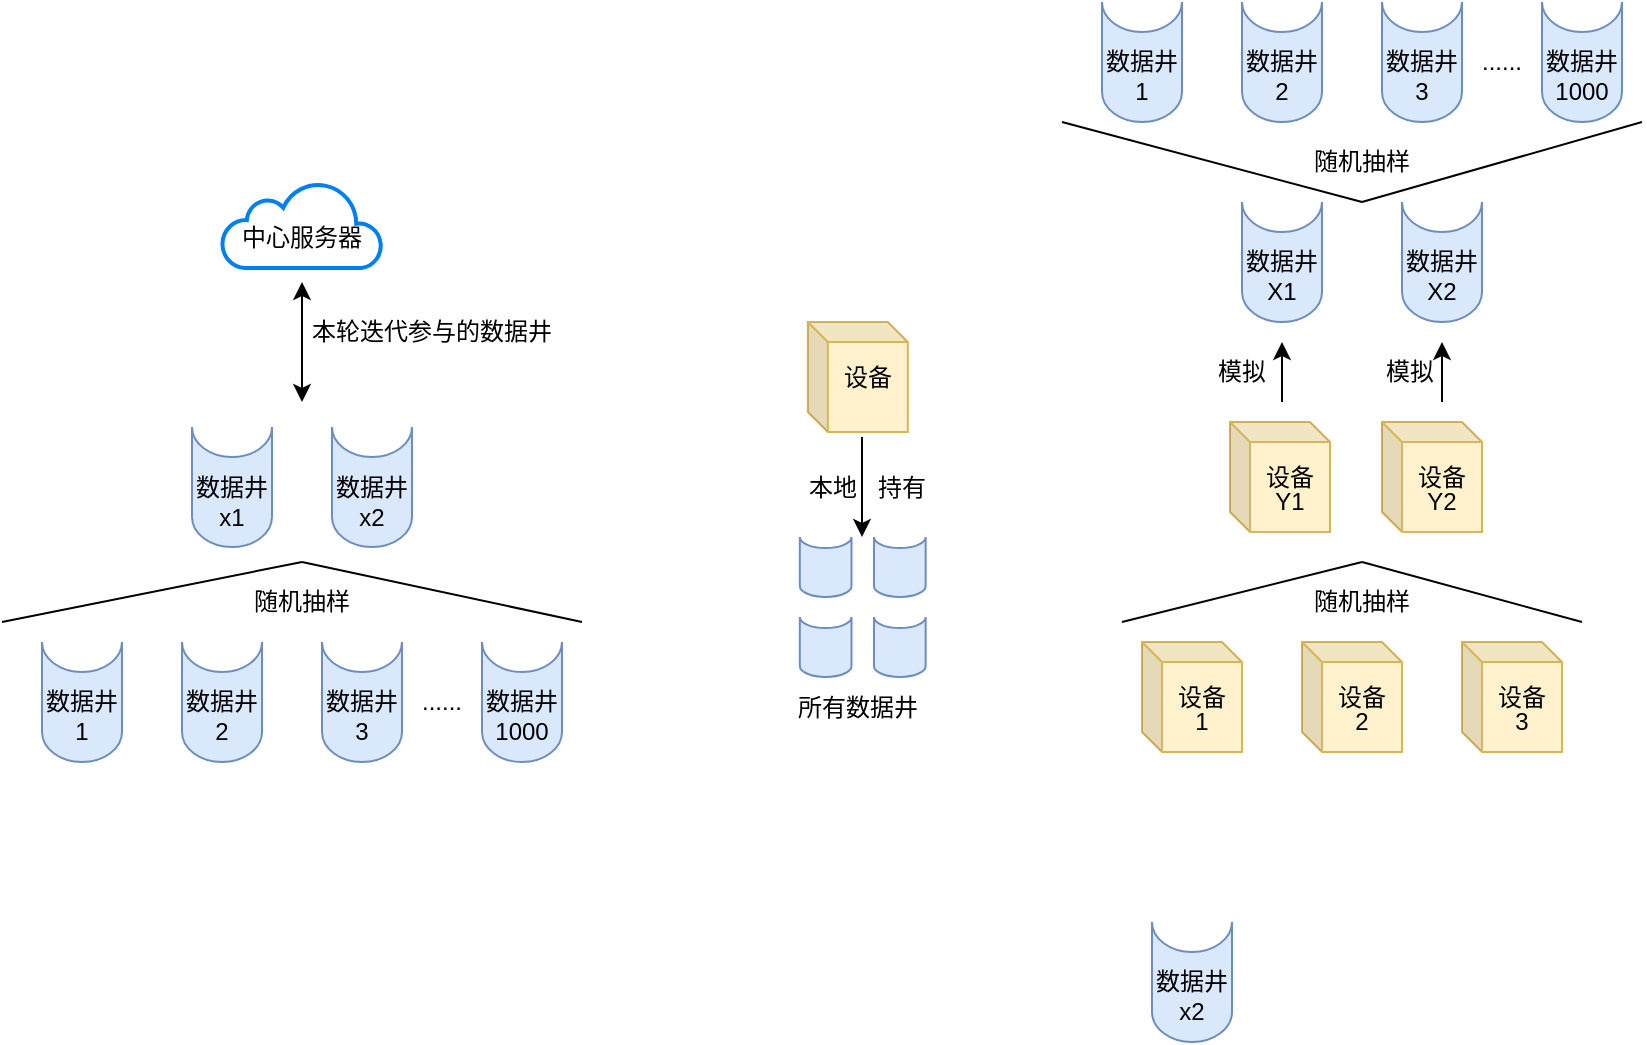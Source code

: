 <mxfile version="21.7.4" type="github">
  <diagram id="fN3Cbw2DqfhjiOd_NkiC" name="第 1 页">
    <mxGraphModel dx="1799" dy="522" grid="1" gridSize="10" guides="1" tooltips="1" connect="1" arrows="1" fold="1" page="1" pageScale="1" pageWidth="827" pageHeight="1169" math="0" shadow="0">
      <root>
        <mxCell id="0" />
        <mxCell id="1" parent="0" />
        <mxCell id="Ag0Fxl8VSpULCYmakODj-46" value="" style="group" vertex="1" connectable="0" parent="1">
          <mxGeometry x="285" y="510" width="60" height="60" as="geometry" />
        </mxCell>
        <mxCell id="Ag0Fxl8VSpULCYmakODj-47" value="" style="shape=cylinder3;whiteSpace=wrap;html=1;boundedLbl=1;backgroundOutline=1;size=15;lid=0;fillColor=#dae8fc;strokeColor=#6c8ebf;" vertex="1" parent="Ag0Fxl8VSpULCYmakODj-46">
          <mxGeometry x="10" width="40" height="60" as="geometry" />
        </mxCell>
        <mxCell id="Ag0Fxl8VSpULCYmakODj-48" value="数据井" style="text;html=1;strokeColor=none;fillColor=none;align=center;verticalAlign=middle;whiteSpace=wrap;rounded=0;" vertex="1" parent="Ag0Fxl8VSpULCYmakODj-46">
          <mxGeometry y="15" width="60" height="30" as="geometry" />
        </mxCell>
        <mxCell id="Ag0Fxl8VSpULCYmakODj-49" value="x2" style="text;html=1;strokeColor=none;fillColor=none;align=center;verticalAlign=middle;whiteSpace=wrap;rounded=0;" vertex="1" parent="Ag0Fxl8VSpULCYmakODj-46">
          <mxGeometry y="30" width="60" height="30" as="geometry" />
        </mxCell>
        <mxCell id="Ag0Fxl8VSpULCYmakODj-60" value="" style="group" vertex="1" connectable="0" parent="1">
          <mxGeometry x="370" y="370" width="60" height="55" as="geometry" />
        </mxCell>
        <mxCell id="Ag0Fxl8VSpULCYmakODj-61" value="" style="shape=cube;whiteSpace=wrap;html=1;boundedLbl=1;backgroundOutline=1;darkOpacity=0.05;darkOpacity2=0.1;size=10;fillColor=#fff2cc;strokeColor=#d6b656;" vertex="1" parent="Ag0Fxl8VSpULCYmakODj-60">
          <mxGeometry width="50" height="55" as="geometry" />
        </mxCell>
        <mxCell id="Ag0Fxl8VSpULCYmakODj-62" value="设备" style="text;html=1;strokeColor=none;fillColor=none;align=center;verticalAlign=middle;whiteSpace=wrap;rounded=0;" vertex="1" parent="Ag0Fxl8VSpULCYmakODj-60">
          <mxGeometry y="12.5" width="60" height="30" as="geometry" />
        </mxCell>
        <mxCell id="Ag0Fxl8VSpULCYmakODj-63" value="2" style="text;html=1;strokeColor=none;fillColor=none;align=center;verticalAlign=middle;whiteSpace=wrap;rounded=0;" vertex="1" parent="Ag0Fxl8VSpULCYmakODj-60">
          <mxGeometry y="25" width="60" height="30" as="geometry" />
        </mxCell>
        <mxCell id="Ag0Fxl8VSpULCYmakODj-66" value="" style="group" vertex="1" connectable="0" parent="1">
          <mxGeometry x="450" y="370" width="60" height="55" as="geometry" />
        </mxCell>
        <mxCell id="Ag0Fxl8VSpULCYmakODj-67" value="" style="shape=cube;whiteSpace=wrap;html=1;boundedLbl=1;backgroundOutline=1;darkOpacity=0.05;darkOpacity2=0.1;size=10;fillColor=#fff2cc;strokeColor=#d6b656;" vertex="1" parent="Ag0Fxl8VSpULCYmakODj-66">
          <mxGeometry width="50" height="55" as="geometry" />
        </mxCell>
        <mxCell id="Ag0Fxl8VSpULCYmakODj-68" value="设备" style="text;html=1;strokeColor=none;fillColor=none;align=center;verticalAlign=middle;whiteSpace=wrap;rounded=0;" vertex="1" parent="Ag0Fxl8VSpULCYmakODj-66">
          <mxGeometry y="12.5" width="60" height="30" as="geometry" />
        </mxCell>
        <mxCell id="Ag0Fxl8VSpULCYmakODj-69" value="3" style="text;html=1;strokeColor=none;fillColor=none;align=center;verticalAlign=middle;whiteSpace=wrap;rounded=0;" vertex="1" parent="Ag0Fxl8VSpULCYmakODj-66">
          <mxGeometry y="25" width="60" height="30" as="geometry" />
        </mxCell>
        <mxCell id="Ag0Fxl8VSpULCYmakODj-89" value="" style="group" vertex="1" connectable="0" parent="1">
          <mxGeometry x="100" y="210" width="82.91" height="207.5" as="geometry" />
        </mxCell>
        <mxCell id="Ag0Fxl8VSpULCYmakODj-10" value="" style="group" vertex="1" connectable="0" parent="Ag0Fxl8VSpULCYmakODj-89">
          <mxGeometry x="22.91" width="60" height="55" as="geometry" />
        </mxCell>
        <mxCell id="Ag0Fxl8VSpULCYmakODj-8" value="" style="shape=cube;whiteSpace=wrap;html=1;boundedLbl=1;backgroundOutline=1;darkOpacity=0.05;darkOpacity2=0.1;size=10;fillColor=#fff2cc;strokeColor=#d6b656;" vertex="1" parent="Ag0Fxl8VSpULCYmakODj-10">
          <mxGeometry width="50" height="55" as="geometry" />
        </mxCell>
        <mxCell id="Ag0Fxl8VSpULCYmakODj-7" value="设备" style="text;html=1;strokeColor=none;fillColor=none;align=center;verticalAlign=middle;whiteSpace=wrap;rounded=0;" vertex="1" parent="Ag0Fxl8VSpULCYmakODj-10">
          <mxGeometry y="12.5" width="60" height="30" as="geometry" />
        </mxCell>
        <mxCell id="Ag0Fxl8VSpULCYmakODj-85" value="" style="group" vertex="1" connectable="0" parent="Ag0Fxl8VSpULCYmakODj-89">
          <mxGeometry x="12.91" y="107.5" width="70" height="100" as="geometry" />
        </mxCell>
        <mxCell id="Ag0Fxl8VSpULCYmakODj-77" value="" style="shape=cylinder3;whiteSpace=wrap;html=1;boundedLbl=1;backgroundOutline=1;size=5.519;lid=0;fillColor=#dae8fc;strokeColor=#6c8ebf;" vertex="1" parent="Ag0Fxl8VSpULCYmakODj-85">
          <mxGeometry x="6" width="25.833" height="30" as="geometry" />
        </mxCell>
        <mxCell id="Ag0Fxl8VSpULCYmakODj-80" value="" style="shape=cylinder3;whiteSpace=wrap;html=1;boundedLbl=1;backgroundOutline=1;size=5.519;lid=0;fillColor=#dae8fc;strokeColor=#6c8ebf;" vertex="1" parent="Ag0Fxl8VSpULCYmakODj-85">
          <mxGeometry x="43.08" width="25.833" height="30" as="geometry" />
        </mxCell>
        <mxCell id="Ag0Fxl8VSpULCYmakODj-81" value="" style="shape=cylinder3;whiteSpace=wrap;html=1;boundedLbl=1;backgroundOutline=1;size=5.519;lid=0;fillColor=#dae8fc;strokeColor=#6c8ebf;" vertex="1" parent="Ag0Fxl8VSpULCYmakODj-85">
          <mxGeometry x="6" y="40" width="25.833" height="30" as="geometry" />
        </mxCell>
        <mxCell id="Ag0Fxl8VSpULCYmakODj-82" value="" style="shape=cylinder3;whiteSpace=wrap;html=1;boundedLbl=1;backgroundOutline=1;size=5.519;lid=0;fillColor=#dae8fc;strokeColor=#6c8ebf;" vertex="1" parent="Ag0Fxl8VSpULCYmakODj-85">
          <mxGeometry x="43.08" y="40" width="25.833" height="30" as="geometry" />
        </mxCell>
        <mxCell id="Ag0Fxl8VSpULCYmakODj-84" value="所有数据井" style="text;html=1;strokeColor=none;fillColor=none;align=center;verticalAlign=middle;whiteSpace=wrap;rounded=0;" vertex="1" parent="Ag0Fxl8VSpULCYmakODj-85">
          <mxGeometry y="70" width="70" height="30" as="geometry" />
        </mxCell>
        <mxCell id="Ag0Fxl8VSpULCYmakODj-86" value="" style="endArrow=classic;html=1;rounded=0;" edge="1" parent="Ag0Fxl8VSpULCYmakODj-89">
          <mxGeometry width="50" height="50" relative="1" as="geometry">
            <mxPoint x="50" y="57.5" as="sourcePoint" />
            <mxPoint x="50" y="107.5" as="targetPoint" />
          </mxGeometry>
        </mxCell>
        <mxCell id="Ag0Fxl8VSpULCYmakODj-87" value="持有" style="text;html=1;strokeColor=none;fillColor=none;align=center;verticalAlign=middle;whiteSpace=wrap;rounded=0;" vertex="1" parent="Ag0Fxl8VSpULCYmakODj-89">
          <mxGeometry x="40" y="67.5" width="60" height="30" as="geometry" />
        </mxCell>
        <mxCell id="Ag0Fxl8VSpULCYmakODj-91" value="本地" style="text;html=1;align=center;verticalAlign=middle;resizable=0;points=[];autosize=1;strokeColor=none;fillColor=none;" vertex="1" parent="Ag0Fxl8VSpULCYmakODj-89">
          <mxGeometry x="10" y="67.5" width="50" height="30" as="geometry" />
        </mxCell>
        <mxCell id="Ag0Fxl8VSpULCYmakODj-90" value="" style="group" vertex="1" connectable="0" parent="1">
          <mxGeometry x="-280" y="140" width="290" height="290" as="geometry" />
        </mxCell>
        <mxCell id="Ag0Fxl8VSpULCYmakODj-13" value="" style="group" vertex="1" connectable="0" parent="Ag0Fxl8VSpULCYmakODj-90">
          <mxGeometry x="110" width="80" height="43" as="geometry" />
        </mxCell>
        <mxCell id="Ag0Fxl8VSpULCYmakODj-11" value="" style="html=1;verticalLabelPosition=bottom;align=center;labelBackgroundColor=#ffffff;verticalAlign=top;strokeWidth=2;strokeColor=#0080F0;shadow=0;dashed=0;shape=mxgraph.ios7.icons.cloud;" vertex="1" parent="Ag0Fxl8VSpULCYmakODj-13">
          <mxGeometry width="80" height="43" as="geometry" />
        </mxCell>
        <mxCell id="Ag0Fxl8VSpULCYmakODj-12" value="中心服务器" style="text;html=1;strokeColor=none;fillColor=none;align=center;verticalAlign=middle;whiteSpace=wrap;rounded=0;" vertex="1" parent="Ag0Fxl8VSpULCYmakODj-13">
          <mxGeometry x="5" y="13" width="70" height="30" as="geometry" />
        </mxCell>
        <mxCell id="Ag0Fxl8VSpULCYmakODj-34" value="" style="group" vertex="1" connectable="0" parent="Ag0Fxl8VSpULCYmakODj-90">
          <mxGeometry x="10" y="230" width="280" height="60" as="geometry" />
        </mxCell>
        <mxCell id="Ag0Fxl8VSpULCYmakODj-5" value="" style="group" vertex="1" connectable="0" parent="Ag0Fxl8VSpULCYmakODj-34">
          <mxGeometry width="60" height="60" as="geometry" />
        </mxCell>
        <mxCell id="Ag0Fxl8VSpULCYmakODj-1" value="" style="shape=cylinder3;whiteSpace=wrap;html=1;boundedLbl=1;backgroundOutline=1;size=15;lid=0;fillColor=#dae8fc;strokeColor=#6c8ebf;" vertex="1" parent="Ag0Fxl8VSpULCYmakODj-5">
          <mxGeometry x="10" width="40" height="60" as="geometry" />
        </mxCell>
        <mxCell id="Ag0Fxl8VSpULCYmakODj-3" value="数据井" style="text;html=1;strokeColor=none;fillColor=none;align=center;verticalAlign=middle;whiteSpace=wrap;rounded=0;" vertex="1" parent="Ag0Fxl8VSpULCYmakODj-5">
          <mxGeometry y="15" width="60" height="30" as="geometry" />
        </mxCell>
        <mxCell id="Ag0Fxl8VSpULCYmakODj-4" value="1" style="text;html=1;strokeColor=none;fillColor=none;align=center;verticalAlign=middle;whiteSpace=wrap;rounded=0;" vertex="1" parent="Ag0Fxl8VSpULCYmakODj-5">
          <mxGeometry y="30" width="60" height="30" as="geometry" />
        </mxCell>
        <mxCell id="Ag0Fxl8VSpULCYmakODj-14" value="" style="group" vertex="1" connectable="0" parent="Ag0Fxl8VSpULCYmakODj-34">
          <mxGeometry x="70" width="60" height="60" as="geometry" />
        </mxCell>
        <mxCell id="Ag0Fxl8VSpULCYmakODj-15" value="" style="shape=cylinder3;whiteSpace=wrap;html=1;boundedLbl=1;backgroundOutline=1;size=15;lid=0;fillColor=#dae8fc;strokeColor=#6c8ebf;" vertex="1" parent="Ag0Fxl8VSpULCYmakODj-14">
          <mxGeometry x="10" width="40" height="60" as="geometry" />
        </mxCell>
        <mxCell id="Ag0Fxl8VSpULCYmakODj-16" value="数据井" style="text;html=1;strokeColor=none;fillColor=none;align=center;verticalAlign=middle;whiteSpace=wrap;rounded=0;" vertex="1" parent="Ag0Fxl8VSpULCYmakODj-14">
          <mxGeometry y="15" width="60" height="30" as="geometry" />
        </mxCell>
        <mxCell id="Ag0Fxl8VSpULCYmakODj-17" value="2" style="text;html=1;strokeColor=none;fillColor=none;align=center;verticalAlign=middle;whiteSpace=wrap;rounded=0;" vertex="1" parent="Ag0Fxl8VSpULCYmakODj-14">
          <mxGeometry y="30" width="60" height="30" as="geometry" />
        </mxCell>
        <mxCell id="Ag0Fxl8VSpULCYmakODj-18" value="" style="group" vertex="1" connectable="0" parent="Ag0Fxl8VSpULCYmakODj-34">
          <mxGeometry x="220" width="60" height="60" as="geometry" />
        </mxCell>
        <mxCell id="Ag0Fxl8VSpULCYmakODj-19" value="" style="shape=cylinder3;whiteSpace=wrap;html=1;boundedLbl=1;backgroundOutline=1;size=15;lid=0;fillColor=#dae8fc;strokeColor=#6c8ebf;" vertex="1" parent="Ag0Fxl8VSpULCYmakODj-18">
          <mxGeometry x="10" width="40" height="60" as="geometry" />
        </mxCell>
        <mxCell id="Ag0Fxl8VSpULCYmakODj-20" value="数据井" style="text;html=1;strokeColor=none;fillColor=none;align=center;verticalAlign=middle;whiteSpace=wrap;rounded=0;" vertex="1" parent="Ag0Fxl8VSpULCYmakODj-18">
          <mxGeometry y="15" width="60" height="30" as="geometry" />
        </mxCell>
        <mxCell id="Ag0Fxl8VSpULCYmakODj-21" value="1000" style="text;html=1;strokeColor=none;fillColor=none;align=center;verticalAlign=middle;whiteSpace=wrap;rounded=0;" vertex="1" parent="Ag0Fxl8VSpULCYmakODj-18">
          <mxGeometry y="30" width="60" height="30" as="geometry" />
        </mxCell>
        <mxCell id="Ag0Fxl8VSpULCYmakODj-22" value="......" style="text;html=1;strokeColor=none;fillColor=none;align=center;verticalAlign=middle;whiteSpace=wrap;rounded=0;" vertex="1" parent="Ag0Fxl8VSpULCYmakODj-34">
          <mxGeometry x="180" y="15" width="60" height="30" as="geometry" />
        </mxCell>
        <mxCell id="Ag0Fxl8VSpULCYmakODj-29" value="" style="group" vertex="1" connectable="0" parent="Ag0Fxl8VSpULCYmakODj-34">
          <mxGeometry x="140" width="60" height="60" as="geometry" />
        </mxCell>
        <mxCell id="Ag0Fxl8VSpULCYmakODj-30" value="" style="shape=cylinder3;whiteSpace=wrap;html=1;boundedLbl=1;backgroundOutline=1;size=15;lid=0;fillColor=#dae8fc;strokeColor=#6c8ebf;" vertex="1" parent="Ag0Fxl8VSpULCYmakODj-29">
          <mxGeometry x="10" width="40" height="60" as="geometry" />
        </mxCell>
        <mxCell id="Ag0Fxl8VSpULCYmakODj-31" value="数据井" style="text;html=1;strokeColor=none;fillColor=none;align=center;verticalAlign=middle;whiteSpace=wrap;rounded=0;" vertex="1" parent="Ag0Fxl8VSpULCYmakODj-29">
          <mxGeometry y="15" width="60" height="30" as="geometry" />
        </mxCell>
        <mxCell id="Ag0Fxl8VSpULCYmakODj-32" value="3" style="text;html=1;strokeColor=none;fillColor=none;align=center;verticalAlign=middle;whiteSpace=wrap;rounded=0;" vertex="1" parent="Ag0Fxl8VSpULCYmakODj-29">
          <mxGeometry y="30" width="60" height="30" as="geometry" />
        </mxCell>
        <mxCell id="Ag0Fxl8VSpULCYmakODj-35" value="" style="endArrow=none;html=1;rounded=0;" edge="1" parent="Ag0Fxl8VSpULCYmakODj-90">
          <mxGeometry width="50" height="50" relative="1" as="geometry">
            <mxPoint x="150" y="190" as="sourcePoint" />
            <mxPoint x="290" y="220" as="targetPoint" />
          </mxGeometry>
        </mxCell>
        <mxCell id="Ag0Fxl8VSpULCYmakODj-40" value="" style="endArrow=none;html=1;rounded=0;" edge="1" parent="Ag0Fxl8VSpULCYmakODj-90">
          <mxGeometry width="50" height="50" relative="1" as="geometry">
            <mxPoint x="150" y="190" as="sourcePoint" />
            <mxPoint y="220" as="targetPoint" />
          </mxGeometry>
        </mxCell>
        <mxCell id="Ag0Fxl8VSpULCYmakODj-56" value="随机抽样" style="text;html=1;strokeColor=none;fillColor=none;align=center;verticalAlign=middle;whiteSpace=wrap;rounded=0;" vertex="1" parent="Ag0Fxl8VSpULCYmakODj-90">
          <mxGeometry x="120" y="195" width="60" height="30" as="geometry" />
        </mxCell>
        <mxCell id="Ag0Fxl8VSpULCYmakODj-58" value="" style="endArrow=classic;startArrow=classic;html=1;rounded=0;" edge="1" parent="Ag0Fxl8VSpULCYmakODj-90">
          <mxGeometry width="50" height="50" relative="1" as="geometry">
            <mxPoint x="150" y="110" as="sourcePoint" />
            <mxPoint x="150" y="50" as="targetPoint" />
          </mxGeometry>
        </mxCell>
        <mxCell id="Ag0Fxl8VSpULCYmakODj-59" value="本轮迭代参与的数据井" style="text;html=1;strokeColor=none;fillColor=none;align=center;verticalAlign=middle;whiteSpace=wrap;rounded=0;" vertex="1" parent="Ag0Fxl8VSpULCYmakODj-90">
          <mxGeometry x="150" y="60" width="130" height="30" as="geometry" />
        </mxCell>
        <mxCell id="Ag0Fxl8VSpULCYmakODj-65" value="" style="group" vertex="1" connectable="0" parent="Ag0Fxl8VSpULCYmakODj-90">
          <mxGeometry x="85" y="122.5" width="130" height="60" as="geometry" />
        </mxCell>
        <mxCell id="Ag0Fxl8VSpULCYmakODj-24" value="" style="group" vertex="1" connectable="0" parent="Ag0Fxl8VSpULCYmakODj-65">
          <mxGeometry width="60" height="60" as="geometry" />
        </mxCell>
        <mxCell id="Ag0Fxl8VSpULCYmakODj-25" value="" style="shape=cylinder3;whiteSpace=wrap;html=1;boundedLbl=1;backgroundOutline=1;size=15;lid=0;fillColor=#dae8fc;strokeColor=#6c8ebf;" vertex="1" parent="Ag0Fxl8VSpULCYmakODj-24">
          <mxGeometry x="10" width="40" height="60" as="geometry" />
        </mxCell>
        <mxCell id="Ag0Fxl8VSpULCYmakODj-26" value="数据井" style="text;html=1;strokeColor=none;fillColor=none;align=center;verticalAlign=middle;whiteSpace=wrap;rounded=0;" vertex="1" parent="Ag0Fxl8VSpULCYmakODj-24">
          <mxGeometry y="15" width="60" height="30" as="geometry" />
        </mxCell>
        <mxCell id="Ag0Fxl8VSpULCYmakODj-27" value="x1" style="text;html=1;strokeColor=none;fillColor=none;align=center;verticalAlign=middle;whiteSpace=wrap;rounded=0;" vertex="1" parent="Ag0Fxl8VSpULCYmakODj-24">
          <mxGeometry y="30" width="60" height="30" as="geometry" />
        </mxCell>
        <mxCell id="Ag0Fxl8VSpULCYmakODj-41" value="" style="group" vertex="1" connectable="0" parent="Ag0Fxl8VSpULCYmakODj-65">
          <mxGeometry x="70" width="60" height="60" as="geometry" />
        </mxCell>
        <mxCell id="Ag0Fxl8VSpULCYmakODj-42" value="" style="shape=cylinder3;whiteSpace=wrap;html=1;boundedLbl=1;backgroundOutline=1;size=15;lid=0;fillColor=#dae8fc;strokeColor=#6c8ebf;" vertex="1" parent="Ag0Fxl8VSpULCYmakODj-41">
          <mxGeometry x="10" width="40" height="60" as="geometry" />
        </mxCell>
        <mxCell id="Ag0Fxl8VSpULCYmakODj-43" value="数据井" style="text;html=1;strokeColor=none;fillColor=none;align=center;verticalAlign=middle;whiteSpace=wrap;rounded=0;" vertex="1" parent="Ag0Fxl8VSpULCYmakODj-41">
          <mxGeometry y="15" width="60" height="30" as="geometry" />
        </mxCell>
        <mxCell id="Ag0Fxl8VSpULCYmakODj-44" value="x2" style="text;html=1;strokeColor=none;fillColor=none;align=center;verticalAlign=middle;whiteSpace=wrap;rounded=0;" vertex="1" parent="Ag0Fxl8VSpULCYmakODj-41">
          <mxGeometry y="30" width="60" height="30" as="geometry" />
        </mxCell>
        <mxCell id="Ag0Fxl8VSpULCYmakODj-97" value="" style="group" vertex="1" connectable="0" parent="1">
          <mxGeometry x="290" y="370" width="60" height="55" as="geometry" />
        </mxCell>
        <mxCell id="Ag0Fxl8VSpULCYmakODj-98" value="" style="shape=cube;whiteSpace=wrap;html=1;boundedLbl=1;backgroundOutline=1;darkOpacity=0.05;darkOpacity2=0.1;size=10;fillColor=#fff2cc;strokeColor=#d6b656;" vertex="1" parent="Ag0Fxl8VSpULCYmakODj-97">
          <mxGeometry width="50" height="55" as="geometry" />
        </mxCell>
        <mxCell id="Ag0Fxl8VSpULCYmakODj-99" value="设备" style="text;html=1;strokeColor=none;fillColor=none;align=center;verticalAlign=middle;whiteSpace=wrap;rounded=0;" vertex="1" parent="Ag0Fxl8VSpULCYmakODj-97">
          <mxGeometry y="12.5" width="60" height="30" as="geometry" />
        </mxCell>
        <mxCell id="Ag0Fxl8VSpULCYmakODj-100" value="1" style="text;html=1;strokeColor=none;fillColor=none;align=center;verticalAlign=middle;whiteSpace=wrap;rounded=0;" vertex="1" parent="Ag0Fxl8VSpULCYmakODj-97">
          <mxGeometry y="25" width="60" height="30" as="geometry" />
        </mxCell>
        <mxCell id="Ag0Fxl8VSpULCYmakODj-101" value="" style="endArrow=none;html=1;rounded=0;" edge="1" parent="1">
          <mxGeometry width="50" height="50" relative="1" as="geometry">
            <mxPoint x="400" y="330" as="sourcePoint" />
            <mxPoint x="510" y="360" as="targetPoint" />
          </mxGeometry>
        </mxCell>
        <mxCell id="Ag0Fxl8VSpULCYmakODj-102" value="" style="endArrow=none;html=1;rounded=0;" edge="1" parent="1">
          <mxGeometry width="50" height="50" relative="1" as="geometry">
            <mxPoint x="400" y="330" as="sourcePoint" />
            <mxPoint x="280" y="360" as="targetPoint" />
          </mxGeometry>
        </mxCell>
        <mxCell id="Ag0Fxl8VSpULCYmakODj-103" value="随机抽样" style="text;html=1;strokeColor=none;fillColor=none;align=center;verticalAlign=middle;whiteSpace=wrap;rounded=0;" vertex="1" parent="1">
          <mxGeometry x="370" y="335" width="60" height="30" as="geometry" />
        </mxCell>
        <mxCell id="Ag0Fxl8VSpULCYmakODj-104" value="" style="group" vertex="1" connectable="0" parent="1">
          <mxGeometry x="410" y="260" width="60" height="55" as="geometry" />
        </mxCell>
        <mxCell id="Ag0Fxl8VSpULCYmakODj-105" value="" style="shape=cube;whiteSpace=wrap;html=1;boundedLbl=1;backgroundOutline=1;darkOpacity=0.05;darkOpacity2=0.1;size=10;fillColor=#fff2cc;strokeColor=#d6b656;" vertex="1" parent="Ag0Fxl8VSpULCYmakODj-104">
          <mxGeometry width="50" height="55" as="geometry" />
        </mxCell>
        <mxCell id="Ag0Fxl8VSpULCYmakODj-106" value="设备" style="text;html=1;strokeColor=none;fillColor=none;align=center;verticalAlign=middle;whiteSpace=wrap;rounded=0;" vertex="1" parent="Ag0Fxl8VSpULCYmakODj-104">
          <mxGeometry y="12.5" width="60" height="30" as="geometry" />
        </mxCell>
        <mxCell id="Ag0Fxl8VSpULCYmakODj-107" value="Y2" style="text;html=1;strokeColor=none;fillColor=none;align=center;verticalAlign=middle;whiteSpace=wrap;rounded=0;" vertex="1" parent="Ag0Fxl8VSpULCYmakODj-104">
          <mxGeometry y="25" width="60" height="30" as="geometry" />
        </mxCell>
        <mxCell id="Ag0Fxl8VSpULCYmakODj-108" value="" style="group" vertex="1" connectable="0" parent="1">
          <mxGeometry x="334" y="260" width="60" height="55" as="geometry" />
        </mxCell>
        <mxCell id="Ag0Fxl8VSpULCYmakODj-109" value="" style="shape=cube;whiteSpace=wrap;html=1;boundedLbl=1;backgroundOutline=1;darkOpacity=0.05;darkOpacity2=0.1;size=10;fillColor=#fff2cc;strokeColor=#d6b656;" vertex="1" parent="Ag0Fxl8VSpULCYmakODj-108">
          <mxGeometry width="50" height="55" as="geometry" />
        </mxCell>
        <mxCell id="Ag0Fxl8VSpULCYmakODj-110" value="设备" style="text;html=1;strokeColor=none;fillColor=none;align=center;verticalAlign=middle;whiteSpace=wrap;rounded=0;" vertex="1" parent="Ag0Fxl8VSpULCYmakODj-108">
          <mxGeometry y="12.5" width="60" height="30" as="geometry" />
        </mxCell>
        <mxCell id="Ag0Fxl8VSpULCYmakODj-111" value="Y1" style="text;html=1;strokeColor=none;fillColor=none;align=center;verticalAlign=middle;whiteSpace=wrap;rounded=0;" vertex="1" parent="Ag0Fxl8VSpULCYmakODj-108">
          <mxGeometry y="25" width="60" height="30" as="geometry" />
        </mxCell>
        <mxCell id="Ag0Fxl8VSpULCYmakODj-112" value="" style="endArrow=classic;html=1;rounded=0;" edge="1" parent="1">
          <mxGeometry width="50" height="50" relative="1" as="geometry">
            <mxPoint x="360" y="250" as="sourcePoint" />
            <mxPoint x="360" y="220" as="targetPoint" />
          </mxGeometry>
        </mxCell>
        <mxCell id="Ag0Fxl8VSpULCYmakODj-127" value="" style="group" vertex="1" connectable="0" parent="1">
          <mxGeometry x="330" y="150" width="60" height="60" as="geometry" />
        </mxCell>
        <mxCell id="Ag0Fxl8VSpULCYmakODj-128" value="" style="shape=cylinder3;whiteSpace=wrap;html=1;boundedLbl=1;backgroundOutline=1;size=15;lid=0;fillColor=#dae8fc;strokeColor=#6c8ebf;" vertex="1" parent="Ag0Fxl8VSpULCYmakODj-127">
          <mxGeometry x="10" width="40" height="60" as="geometry" />
        </mxCell>
        <mxCell id="Ag0Fxl8VSpULCYmakODj-129" value="数据井" style="text;html=1;strokeColor=none;fillColor=none;align=center;verticalAlign=middle;whiteSpace=wrap;rounded=0;" vertex="1" parent="Ag0Fxl8VSpULCYmakODj-127">
          <mxGeometry y="15" width="60" height="30" as="geometry" />
        </mxCell>
        <mxCell id="Ag0Fxl8VSpULCYmakODj-130" value="X1" style="text;html=1;strokeColor=none;fillColor=none;align=center;verticalAlign=middle;whiteSpace=wrap;rounded=0;" vertex="1" parent="Ag0Fxl8VSpULCYmakODj-127">
          <mxGeometry y="30" width="60" height="30" as="geometry" />
        </mxCell>
        <mxCell id="Ag0Fxl8VSpULCYmakODj-131" value="模拟" style="text;html=1;strokeColor=none;fillColor=none;align=center;verticalAlign=middle;whiteSpace=wrap;rounded=0;" vertex="1" parent="1">
          <mxGeometry x="310" y="220" width="60" height="30" as="geometry" />
        </mxCell>
        <mxCell id="Ag0Fxl8VSpULCYmakODj-134" value="" style="endArrow=classic;html=1;rounded=0;" edge="1" parent="1">
          <mxGeometry width="50" height="50" relative="1" as="geometry">
            <mxPoint x="440" y="250" as="sourcePoint" />
            <mxPoint x="440" y="220" as="targetPoint" />
          </mxGeometry>
        </mxCell>
        <mxCell id="Ag0Fxl8VSpULCYmakODj-135" value="" style="group" vertex="1" connectable="0" parent="1">
          <mxGeometry x="410" y="150" width="60" height="60" as="geometry" />
        </mxCell>
        <mxCell id="Ag0Fxl8VSpULCYmakODj-136" value="" style="shape=cylinder3;whiteSpace=wrap;html=1;boundedLbl=1;backgroundOutline=1;size=15;lid=0;fillColor=#dae8fc;strokeColor=#6c8ebf;" vertex="1" parent="Ag0Fxl8VSpULCYmakODj-135">
          <mxGeometry x="10" width="40" height="60" as="geometry" />
        </mxCell>
        <mxCell id="Ag0Fxl8VSpULCYmakODj-137" value="数据井" style="text;html=1;strokeColor=none;fillColor=none;align=center;verticalAlign=middle;whiteSpace=wrap;rounded=0;" vertex="1" parent="Ag0Fxl8VSpULCYmakODj-135">
          <mxGeometry y="15" width="60" height="30" as="geometry" />
        </mxCell>
        <mxCell id="Ag0Fxl8VSpULCYmakODj-138" value="X2" style="text;html=1;strokeColor=none;fillColor=none;align=center;verticalAlign=middle;whiteSpace=wrap;rounded=0;" vertex="1" parent="Ag0Fxl8VSpULCYmakODj-135">
          <mxGeometry y="30" width="60" height="30" as="geometry" />
        </mxCell>
        <mxCell id="Ag0Fxl8VSpULCYmakODj-139" value="模拟" style="text;html=1;strokeColor=none;fillColor=none;align=center;verticalAlign=middle;whiteSpace=wrap;rounded=0;" vertex="1" parent="1">
          <mxGeometry x="394" y="220" width="60" height="30" as="geometry" />
        </mxCell>
        <mxCell id="Ag0Fxl8VSpULCYmakODj-140" value="" style="group" vertex="1" connectable="0" parent="1">
          <mxGeometry x="260" y="50" width="280" height="60" as="geometry" />
        </mxCell>
        <mxCell id="Ag0Fxl8VSpULCYmakODj-141" value="" style="group" vertex="1" connectable="0" parent="Ag0Fxl8VSpULCYmakODj-140">
          <mxGeometry width="60" height="60" as="geometry" />
        </mxCell>
        <mxCell id="Ag0Fxl8VSpULCYmakODj-142" value="" style="shape=cylinder3;whiteSpace=wrap;html=1;boundedLbl=1;backgroundOutline=1;size=15;lid=0;fillColor=#dae8fc;strokeColor=#6c8ebf;" vertex="1" parent="Ag0Fxl8VSpULCYmakODj-141">
          <mxGeometry x="10" width="40" height="60" as="geometry" />
        </mxCell>
        <mxCell id="Ag0Fxl8VSpULCYmakODj-143" value="数据井" style="text;html=1;strokeColor=none;fillColor=none;align=center;verticalAlign=middle;whiteSpace=wrap;rounded=0;" vertex="1" parent="Ag0Fxl8VSpULCYmakODj-141">
          <mxGeometry y="15" width="60" height="30" as="geometry" />
        </mxCell>
        <mxCell id="Ag0Fxl8VSpULCYmakODj-144" value="1" style="text;html=1;strokeColor=none;fillColor=none;align=center;verticalAlign=middle;whiteSpace=wrap;rounded=0;" vertex="1" parent="Ag0Fxl8VSpULCYmakODj-141">
          <mxGeometry y="30" width="60" height="30" as="geometry" />
        </mxCell>
        <mxCell id="Ag0Fxl8VSpULCYmakODj-145" value="" style="group" vertex="1" connectable="0" parent="Ag0Fxl8VSpULCYmakODj-140">
          <mxGeometry x="70" width="60" height="60" as="geometry" />
        </mxCell>
        <mxCell id="Ag0Fxl8VSpULCYmakODj-146" value="" style="shape=cylinder3;whiteSpace=wrap;html=1;boundedLbl=1;backgroundOutline=1;size=15;lid=0;fillColor=#dae8fc;strokeColor=#6c8ebf;" vertex="1" parent="Ag0Fxl8VSpULCYmakODj-145">
          <mxGeometry x="10" width="40" height="60" as="geometry" />
        </mxCell>
        <mxCell id="Ag0Fxl8VSpULCYmakODj-147" value="数据井" style="text;html=1;strokeColor=none;fillColor=none;align=center;verticalAlign=middle;whiteSpace=wrap;rounded=0;" vertex="1" parent="Ag0Fxl8VSpULCYmakODj-145">
          <mxGeometry y="15" width="60" height="30" as="geometry" />
        </mxCell>
        <mxCell id="Ag0Fxl8VSpULCYmakODj-148" value="2" style="text;html=1;strokeColor=none;fillColor=none;align=center;verticalAlign=middle;whiteSpace=wrap;rounded=0;" vertex="1" parent="Ag0Fxl8VSpULCYmakODj-145">
          <mxGeometry y="30" width="60" height="30" as="geometry" />
        </mxCell>
        <mxCell id="Ag0Fxl8VSpULCYmakODj-149" value="" style="group" vertex="1" connectable="0" parent="Ag0Fxl8VSpULCYmakODj-140">
          <mxGeometry x="220" width="60" height="60" as="geometry" />
        </mxCell>
        <mxCell id="Ag0Fxl8VSpULCYmakODj-150" value="" style="shape=cylinder3;whiteSpace=wrap;html=1;boundedLbl=1;backgroundOutline=1;size=15;lid=0;fillColor=#dae8fc;strokeColor=#6c8ebf;" vertex="1" parent="Ag0Fxl8VSpULCYmakODj-149">
          <mxGeometry x="10" width="40" height="60" as="geometry" />
        </mxCell>
        <mxCell id="Ag0Fxl8VSpULCYmakODj-151" value="数据井" style="text;html=1;strokeColor=none;fillColor=none;align=center;verticalAlign=middle;whiteSpace=wrap;rounded=0;" vertex="1" parent="Ag0Fxl8VSpULCYmakODj-149">
          <mxGeometry y="15" width="60" height="30" as="geometry" />
        </mxCell>
        <mxCell id="Ag0Fxl8VSpULCYmakODj-152" value="1000" style="text;html=1;strokeColor=none;fillColor=none;align=center;verticalAlign=middle;whiteSpace=wrap;rounded=0;" vertex="1" parent="Ag0Fxl8VSpULCYmakODj-149">
          <mxGeometry y="30" width="60" height="30" as="geometry" />
        </mxCell>
        <mxCell id="Ag0Fxl8VSpULCYmakODj-153" value="......" style="text;html=1;strokeColor=none;fillColor=none;align=center;verticalAlign=middle;whiteSpace=wrap;rounded=0;" vertex="1" parent="Ag0Fxl8VSpULCYmakODj-140">
          <mxGeometry x="180" y="15" width="60" height="30" as="geometry" />
        </mxCell>
        <mxCell id="Ag0Fxl8VSpULCYmakODj-154" value="" style="group" vertex="1" connectable="0" parent="Ag0Fxl8VSpULCYmakODj-140">
          <mxGeometry x="140" width="60" height="60" as="geometry" />
        </mxCell>
        <mxCell id="Ag0Fxl8VSpULCYmakODj-155" value="" style="shape=cylinder3;whiteSpace=wrap;html=1;boundedLbl=1;backgroundOutline=1;size=15;lid=0;fillColor=#dae8fc;strokeColor=#6c8ebf;" vertex="1" parent="Ag0Fxl8VSpULCYmakODj-154">
          <mxGeometry x="10" width="40" height="60" as="geometry" />
        </mxCell>
        <mxCell id="Ag0Fxl8VSpULCYmakODj-156" value="数据井" style="text;html=1;strokeColor=none;fillColor=none;align=center;verticalAlign=middle;whiteSpace=wrap;rounded=0;" vertex="1" parent="Ag0Fxl8VSpULCYmakODj-154">
          <mxGeometry y="15" width="60" height="30" as="geometry" />
        </mxCell>
        <mxCell id="Ag0Fxl8VSpULCYmakODj-157" value="3" style="text;html=1;strokeColor=none;fillColor=none;align=center;verticalAlign=middle;whiteSpace=wrap;rounded=0;" vertex="1" parent="Ag0Fxl8VSpULCYmakODj-154">
          <mxGeometry y="30" width="60" height="30" as="geometry" />
        </mxCell>
        <mxCell id="Ag0Fxl8VSpULCYmakODj-158" value="" style="endArrow=none;html=1;rounded=0;entryX=1;entryY=1;entryDx=0;entryDy=0;" edge="1" parent="1" target="Ag0Fxl8VSpULCYmakODj-152">
          <mxGeometry width="50" height="50" relative="1" as="geometry">
            <mxPoint x="400" y="150" as="sourcePoint" />
            <mxPoint x="540" y="158.571" as="targetPoint" />
          </mxGeometry>
        </mxCell>
        <mxCell id="Ag0Fxl8VSpULCYmakODj-159" value="" style="endArrow=none;html=1;rounded=0;exitX=0.5;exitY=1;exitDx=0;exitDy=0;" edge="1" parent="1" source="Ag0Fxl8VSpULCYmakODj-160">
          <mxGeometry width="50" height="50" relative="1" as="geometry">
            <mxPoint x="400" y="120" as="sourcePoint" />
            <mxPoint x="250" y="110" as="targetPoint" />
          </mxGeometry>
        </mxCell>
        <mxCell id="Ag0Fxl8VSpULCYmakODj-160" value="随机抽样" style="text;html=1;strokeColor=none;fillColor=none;align=center;verticalAlign=middle;whiteSpace=wrap;rounded=0;" vertex="1" parent="1">
          <mxGeometry x="370" y="110" width="60" height="40" as="geometry" />
        </mxCell>
      </root>
    </mxGraphModel>
  </diagram>
</mxfile>
